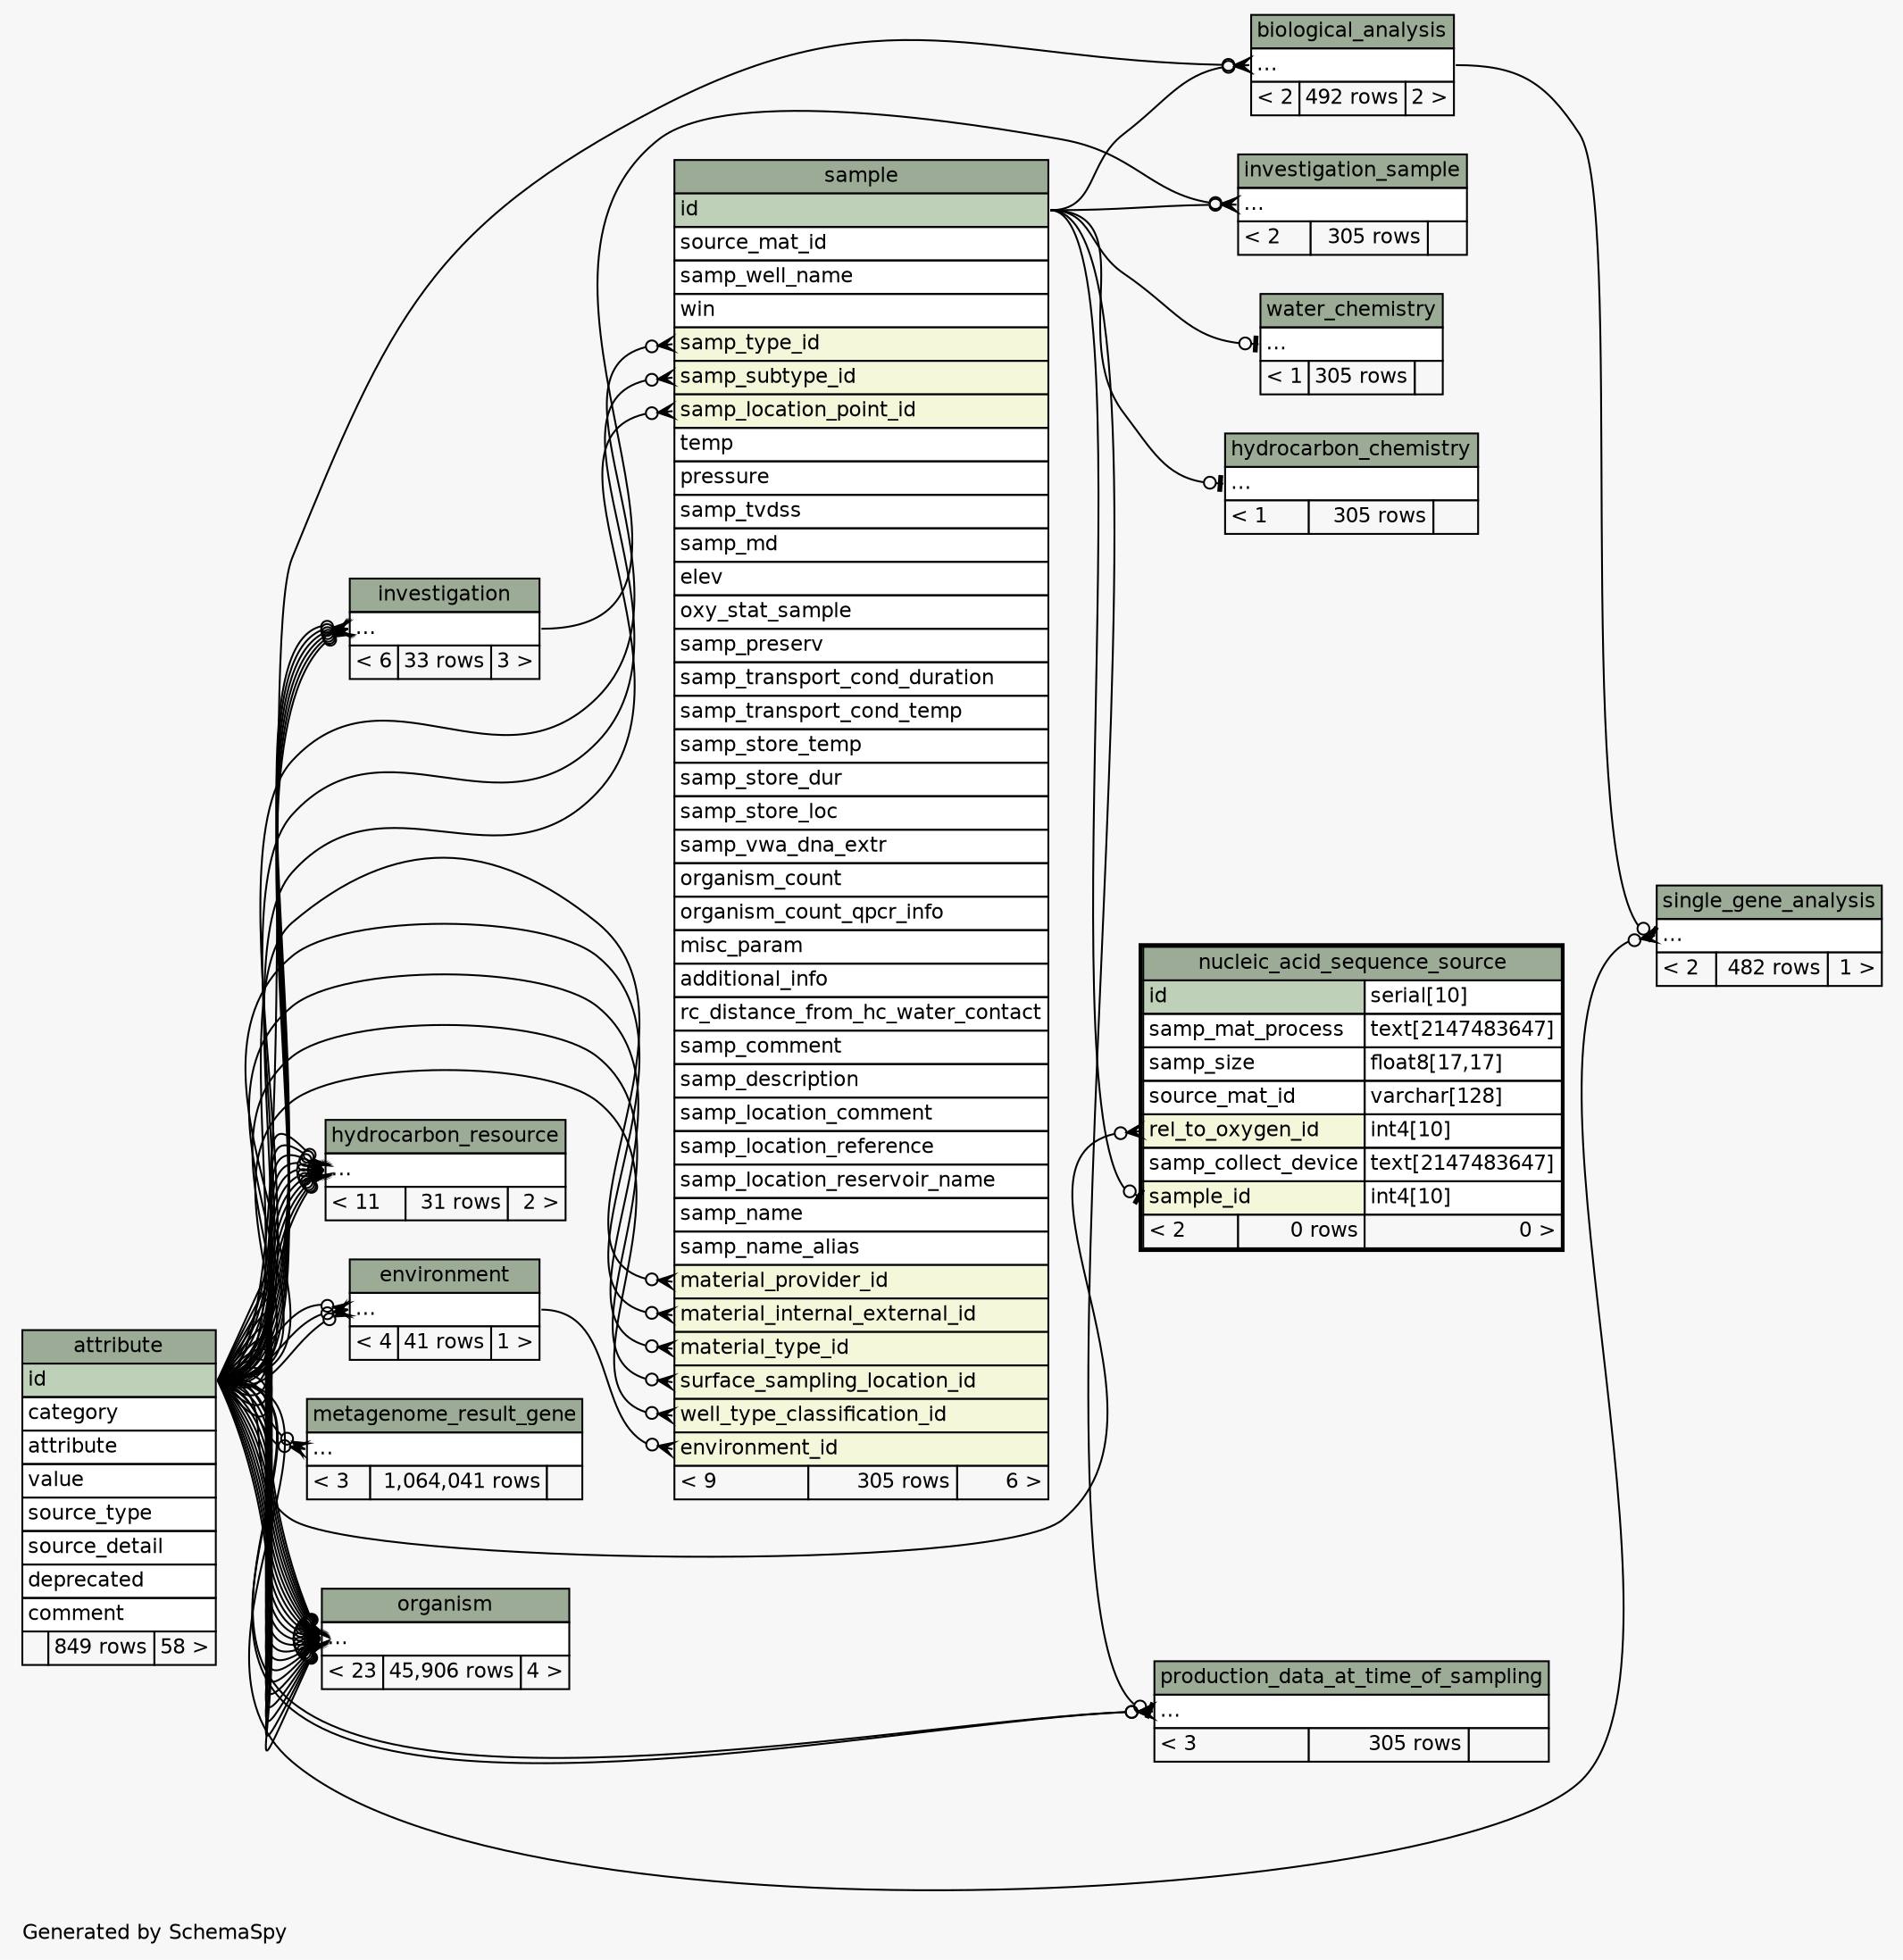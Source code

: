 // dot 2.38.0 on Windows 7 6.1
// SchemaSpy rev 590
digraph "twoDegreesRelationshipsDiagram" {
  graph [
    rankdir="RL"
    bgcolor="#f7f7f7"
    label="\nGenerated by SchemaSpy"
    labeljust="l"
    nodesep="0.18"
    ranksep="0.46"
    fontname="Helvetica"
    fontsize="11"
  ];
  node [
    fontname="Helvetica"
    fontsize="11"
    shape="plaintext"
  ];
  edge [
    arrowsize="0.8"
  ];
  "biological_analysis":"elipses":w -> "sample":"id":e [arrowhead=none dir=back arrowtail=crowodot];
  "biological_analysis":"elipses":w -> "attribute":"id":e [arrowhead=none dir=back arrowtail=crowodot];
  "environment":"elipses":w -> "attribute":"id":e [arrowhead=none dir=back arrowtail=crowodot];
  "environment":"elipses":w -> "attribute":"id":e [arrowhead=none dir=back arrowtail=crowodot];
  "environment":"elipses":w -> "attribute":"id":e [arrowhead=none dir=back arrowtail=crowodot];
  "hydrocarbon_chemistry":"elipses":w -> "sample":"id":e [arrowhead=none dir=back arrowtail=teeodot];
  "hydrocarbon_resource":"elipses":w -> "attribute":"id":e [arrowhead=none dir=back arrowtail=crowodot];
  "hydrocarbon_resource":"elipses":w -> "attribute":"id":e [arrowhead=none dir=back arrowtail=crowodot];
  "hydrocarbon_resource":"elipses":w -> "attribute":"id":e [arrowhead=none dir=back arrowtail=crowodot];
  "hydrocarbon_resource":"elipses":w -> "attribute":"id":e [arrowhead=none dir=back arrowtail=crowodot];
  "hydrocarbon_resource":"elipses":w -> "attribute":"id":e [arrowhead=none dir=back arrowtail=crowodot];
  "hydrocarbon_resource":"elipses":w -> "attribute":"id":e [arrowhead=none dir=back arrowtail=crowodot];
  "hydrocarbon_resource":"elipses":w -> "attribute":"id":e [arrowhead=none dir=back arrowtail=crowodot];
  "hydrocarbon_resource":"elipses":w -> "attribute":"id":e [arrowhead=none dir=back arrowtail=crowodot];
  "hydrocarbon_resource":"elipses":w -> "attribute":"id":e [arrowhead=none dir=back arrowtail=crowodot];
  "hydrocarbon_resource":"elipses":w -> "attribute":"id":e [arrowhead=none dir=back arrowtail=crowodot];
  "hydrocarbon_resource":"elipses":w -> "attribute":"id":e [arrowhead=none dir=back arrowtail=crowodot];
  "investigation":"elipses":w -> "attribute":"id":e [arrowhead=none dir=back arrowtail=crowodot];
  "investigation":"elipses":w -> "attribute":"id":e [arrowhead=none dir=back arrowtail=crowodot];
  "investigation":"elipses":w -> "attribute":"id":e [arrowhead=none dir=back arrowtail=crowodot];
  "investigation":"elipses":w -> "attribute":"id":e [arrowhead=none dir=back arrowtail=crowodot];
  "investigation":"elipses":w -> "attribute":"id":e [arrowhead=none dir=back arrowtail=crowodot];
  "investigation":"elipses":w -> "attribute":"id":e [arrowhead=none dir=back arrowtail=crowodot];
  "investigation_sample":"elipses":w -> "investigation":"elipses":e [arrowhead=none dir=back arrowtail=crowodot];
  "investigation_sample":"elipses":w -> "sample":"id":e [arrowhead=none dir=back arrowtail=crowodot];
  "metagenome_result_gene":"elipses":w -> "attribute":"id":e [arrowhead=none dir=back arrowtail=crowodot];
  "metagenome_result_gene":"elipses":w -> "attribute":"id":e [arrowhead=none dir=back arrowtail=crowodot];
  "nucleic_acid_sequence_source":"rel_to_oxygen_id":w -> "attribute":"id":e [arrowhead=none dir=back arrowtail=crowodot];
  "nucleic_acid_sequence_source":"sample_id":w -> "sample":"id":e [arrowhead=none dir=back arrowtail=teeodot];
  "organism":"elipses":w -> "attribute":"id":e [arrowhead=none dir=back arrowtail=crowodot];
  "organism":"elipses":w -> "attribute":"id":e [arrowhead=none dir=back arrowtail=crowodot];
  "organism":"elipses":w -> "attribute":"id":e [arrowhead=none dir=back arrowtail=crowodot];
  "organism":"elipses":w -> "attribute":"id":e [arrowhead=none dir=back arrowtail=crowodot];
  "organism":"elipses":w -> "attribute":"id":e [arrowhead=none dir=back arrowtail=crowodot];
  "organism":"elipses":w -> "attribute":"id":e [arrowhead=none dir=back arrowtail=crowodot];
  "organism":"elipses":w -> "attribute":"id":e [arrowhead=none dir=back arrowtail=crowodot];
  "organism":"elipses":w -> "attribute":"id":e [arrowhead=none dir=back arrowtail=crowodot];
  "organism":"elipses":w -> "attribute":"id":e [arrowhead=none dir=back arrowtail=crowodot];
  "organism":"elipses":w -> "attribute":"id":e [arrowhead=none dir=back arrowtail=crowodot];
  "organism":"elipses":w -> "attribute":"id":e [arrowhead=none dir=back arrowtail=crowodot];
  "organism":"elipses":w -> "attribute":"id":e [arrowhead=none dir=back arrowtail=crowodot];
  "organism":"elipses":w -> "attribute":"id":e [arrowhead=none dir=back arrowtail=crowodot];
  "organism":"elipses":w -> "attribute":"id":e [arrowhead=none dir=back arrowtail=crowodot];
  "organism":"elipses":w -> "attribute":"id":e [arrowhead=none dir=back arrowtail=crowodot];
  "organism":"elipses":w -> "attribute":"id":e [arrowhead=none dir=back arrowtail=crowodot];
  "organism":"elipses":w -> "attribute":"id":e [arrowhead=none dir=back arrowtail=crowodot];
  "organism":"elipses":w -> "attribute":"id":e [arrowhead=none dir=back arrowtail=crowodot];
  "organism":"elipses":w -> "attribute":"id":e [arrowhead=none dir=back arrowtail=crowodot];
  "organism":"elipses":w -> "attribute":"id":e [arrowhead=none dir=back arrowtail=crowodot];
  "organism":"elipses":w -> "attribute":"id":e [arrowhead=none dir=back arrowtail=crowodot];
  "organism":"elipses":w -> "attribute":"id":e [arrowhead=none dir=back arrowtail=crowodot];
  "organism":"elipses":w -> "attribute":"id":e [arrowhead=none dir=back arrowtail=crowodot];
  "production_data_at_time_of_sampling":"elipses":w -> "attribute":"id":e [arrowhead=none dir=back arrowtail=crowodot];
  "production_data_at_time_of_sampling":"elipses":w -> "attribute":"id":e [arrowhead=none dir=back arrowtail=crowodot];
  "production_data_at_time_of_sampling":"elipses":w -> "sample":"id":e [arrowhead=none dir=back arrowtail=teeodot];
  "sample":"environment_id":w -> "environment":"elipses":e [arrowhead=none dir=back arrowtail=crowodot];
  "sample":"material_internal_external_id":w -> "attribute":"id":e [arrowhead=none dir=back arrowtail=crowodot];
  "sample":"material_provider_id":w -> "attribute":"id":e [arrowhead=none dir=back arrowtail=crowodot];
  "sample":"material_type_id":w -> "attribute":"id":e [arrowhead=none dir=back arrowtail=crowodot];
  "sample":"samp_location_point_id":w -> "attribute":"id":e [arrowhead=none dir=back arrowtail=crowodot];
  "sample":"samp_subtype_id":w -> "attribute":"id":e [arrowhead=none dir=back arrowtail=crowodot];
  "sample":"samp_type_id":w -> "attribute":"id":e [arrowhead=none dir=back arrowtail=crowodot];
  "sample":"surface_sampling_location_id":w -> "attribute":"id":e [arrowhead=none dir=back arrowtail=crowodot];
  "sample":"well_type_classification_id":w -> "attribute":"id":e [arrowhead=none dir=back arrowtail=crowodot];
  "single_gene_analysis":"elipses":w -> "biological_analysis":"elipses":e [arrowhead=none dir=back arrowtail=teeodot];
  "single_gene_analysis":"elipses":w -> "attribute":"id":e [arrowhead=none dir=back arrowtail=crowodot];
  "water_chemistry":"elipses":w -> "sample":"id":e [arrowhead=none dir=back arrowtail=teeodot];
  "attribute" [
    label=<
    <TABLE BORDER="0" CELLBORDER="1" CELLSPACING="0" BGCOLOR="#ffffff">
      <TR><TD COLSPAN="3" BGCOLOR="#9bab96" ALIGN="CENTER">attribute</TD></TR>
      <TR><TD PORT="id" COLSPAN="3" BGCOLOR="#bed1b8" ALIGN="LEFT">id</TD></TR>
      <TR><TD PORT="category" COLSPAN="3" ALIGN="LEFT">category</TD></TR>
      <TR><TD PORT="attribute" COLSPAN="3" ALIGN="LEFT">attribute</TD></TR>
      <TR><TD PORT="value" COLSPAN="3" ALIGN="LEFT">value</TD></TR>
      <TR><TD PORT="source_type" COLSPAN="3" ALIGN="LEFT">source_type</TD></TR>
      <TR><TD PORT="source_detail" COLSPAN="3" ALIGN="LEFT">source_detail</TD></TR>
      <TR><TD PORT="deprecated" COLSPAN="3" ALIGN="LEFT">deprecated</TD></TR>
      <TR><TD PORT="comment" COLSPAN="3" ALIGN="LEFT">comment</TD></TR>
      <TR><TD ALIGN="LEFT" BGCOLOR="#f7f7f7">  </TD><TD ALIGN="RIGHT" BGCOLOR="#f7f7f7">849 rows</TD><TD ALIGN="RIGHT" BGCOLOR="#f7f7f7">58 &gt;</TD></TR>
    </TABLE>>
    URL="attribute.html"
    tooltip="attribute"
  ];
  "biological_analysis" [
    label=<
    <TABLE BORDER="0" CELLBORDER="1" CELLSPACING="0" BGCOLOR="#ffffff">
      <TR><TD COLSPAN="3" BGCOLOR="#9bab96" ALIGN="CENTER">biological_analysis</TD></TR>
      <TR><TD PORT="elipses" COLSPAN="3" ALIGN="LEFT">...</TD></TR>
      <TR><TD ALIGN="LEFT" BGCOLOR="#f7f7f7">&lt; 2</TD><TD ALIGN="RIGHT" BGCOLOR="#f7f7f7">492 rows</TD><TD ALIGN="RIGHT" BGCOLOR="#f7f7f7">2 &gt;</TD></TR>
    </TABLE>>
    URL="biological_analysis.html"
    tooltip="biological_analysis"
  ];
  "environment" [
    label=<
    <TABLE BORDER="0" CELLBORDER="1" CELLSPACING="0" BGCOLOR="#ffffff">
      <TR><TD COLSPAN="3" BGCOLOR="#9bab96" ALIGN="CENTER">environment</TD></TR>
      <TR><TD PORT="elipses" COLSPAN="3" ALIGN="LEFT">...</TD></TR>
      <TR><TD ALIGN="LEFT" BGCOLOR="#f7f7f7">&lt; 4</TD><TD ALIGN="RIGHT" BGCOLOR="#f7f7f7">41 rows</TD><TD ALIGN="RIGHT" BGCOLOR="#f7f7f7">1 &gt;</TD></TR>
    </TABLE>>
    URL="environment.html"
    tooltip="environment"
  ];
  "hydrocarbon_chemistry" [
    label=<
    <TABLE BORDER="0" CELLBORDER="1" CELLSPACING="0" BGCOLOR="#ffffff">
      <TR><TD COLSPAN="3" BGCOLOR="#9bab96" ALIGN="CENTER">hydrocarbon_chemistry</TD></TR>
      <TR><TD PORT="elipses" COLSPAN="3" ALIGN="LEFT">...</TD></TR>
      <TR><TD ALIGN="LEFT" BGCOLOR="#f7f7f7">&lt; 1</TD><TD ALIGN="RIGHT" BGCOLOR="#f7f7f7">305 rows</TD><TD ALIGN="RIGHT" BGCOLOR="#f7f7f7">  </TD></TR>
    </TABLE>>
    URL="hydrocarbon_chemistry.html"
    tooltip="hydrocarbon_chemistry"
  ];
  "hydrocarbon_resource" [
    label=<
    <TABLE BORDER="0" CELLBORDER="1" CELLSPACING="0" BGCOLOR="#ffffff">
      <TR><TD COLSPAN="3" BGCOLOR="#9bab96" ALIGN="CENTER">hydrocarbon_resource</TD></TR>
      <TR><TD PORT="elipses" COLSPAN="3" ALIGN="LEFT">...</TD></TR>
      <TR><TD ALIGN="LEFT" BGCOLOR="#f7f7f7">&lt; 11</TD><TD ALIGN="RIGHT" BGCOLOR="#f7f7f7">31 rows</TD><TD ALIGN="RIGHT" BGCOLOR="#f7f7f7">2 &gt;</TD></TR>
    </TABLE>>
    URL="hydrocarbon_resource.html"
    tooltip="hydrocarbon_resource"
  ];
  "investigation" [
    label=<
    <TABLE BORDER="0" CELLBORDER="1" CELLSPACING="0" BGCOLOR="#ffffff">
      <TR><TD COLSPAN="3" BGCOLOR="#9bab96" ALIGN="CENTER">investigation</TD></TR>
      <TR><TD PORT="elipses" COLSPAN="3" ALIGN="LEFT">...</TD></TR>
      <TR><TD ALIGN="LEFT" BGCOLOR="#f7f7f7">&lt; 6</TD><TD ALIGN="RIGHT" BGCOLOR="#f7f7f7">33 rows</TD><TD ALIGN="RIGHT" BGCOLOR="#f7f7f7">3 &gt;</TD></TR>
    </TABLE>>
    URL="investigation.html"
    tooltip="investigation"
  ];
  "investigation_sample" [
    label=<
    <TABLE BORDER="0" CELLBORDER="1" CELLSPACING="0" BGCOLOR="#ffffff">
      <TR><TD COLSPAN="3" BGCOLOR="#9bab96" ALIGN="CENTER">investigation_sample</TD></TR>
      <TR><TD PORT="elipses" COLSPAN="3" ALIGN="LEFT">...</TD></TR>
      <TR><TD ALIGN="LEFT" BGCOLOR="#f7f7f7">&lt; 2</TD><TD ALIGN="RIGHT" BGCOLOR="#f7f7f7">305 rows</TD><TD ALIGN="RIGHT" BGCOLOR="#f7f7f7">  </TD></TR>
    </TABLE>>
    URL="investigation_sample.html"
    tooltip="investigation_sample"
  ];
  "metagenome_result_gene" [
    label=<
    <TABLE BORDER="0" CELLBORDER="1" CELLSPACING="0" BGCOLOR="#ffffff">
      <TR><TD COLSPAN="3" BGCOLOR="#9bab96" ALIGN="CENTER">metagenome_result_gene</TD></TR>
      <TR><TD PORT="elipses" COLSPAN="3" ALIGN="LEFT">...</TD></TR>
      <TR><TD ALIGN="LEFT" BGCOLOR="#f7f7f7">&lt; 3</TD><TD ALIGN="RIGHT" BGCOLOR="#f7f7f7">1,064,041 rows</TD><TD ALIGN="RIGHT" BGCOLOR="#f7f7f7">  </TD></TR>
    </TABLE>>
    URL="metagenome_result_gene.html"
    tooltip="metagenome_result_gene"
  ];
  "nucleic_acid_sequence_source" [
    label=<
    <TABLE BORDER="2" CELLBORDER="1" CELLSPACING="0" BGCOLOR="#ffffff">
      <TR><TD COLSPAN="3" BGCOLOR="#9bab96" ALIGN="CENTER">nucleic_acid_sequence_source</TD></TR>
      <TR><TD PORT="id" COLSPAN="2" BGCOLOR="#bed1b8" ALIGN="LEFT">id</TD><TD PORT="id.type" ALIGN="LEFT">serial[10]</TD></TR>
      <TR><TD PORT="samp_mat_process" COLSPAN="2" ALIGN="LEFT">samp_mat_process</TD><TD PORT="samp_mat_process.type" ALIGN="LEFT">text[2147483647]</TD></TR>
      <TR><TD PORT="samp_size" COLSPAN="2" ALIGN="LEFT">samp_size</TD><TD PORT="samp_size.type" ALIGN="LEFT">float8[17,17]</TD></TR>
      <TR><TD PORT="source_mat_id" COLSPAN="2" ALIGN="LEFT">source_mat_id</TD><TD PORT="source_mat_id.type" ALIGN="LEFT">varchar[128]</TD></TR>
      <TR><TD PORT="rel_to_oxygen_id" COLSPAN="2" BGCOLOR="#f4f7da" ALIGN="LEFT">rel_to_oxygen_id</TD><TD PORT="rel_to_oxygen_id.type" ALIGN="LEFT">int4[10]</TD></TR>
      <TR><TD PORT="samp_collect_device" COLSPAN="2" ALIGN="LEFT">samp_collect_device</TD><TD PORT="samp_collect_device.type" ALIGN="LEFT">text[2147483647]</TD></TR>
      <TR><TD PORT="sample_id" COLSPAN="2" BGCOLOR="#f4f7da" ALIGN="LEFT">sample_id</TD><TD PORT="sample_id.type" ALIGN="LEFT">int4[10]</TD></TR>
      <TR><TD ALIGN="LEFT" BGCOLOR="#f7f7f7">&lt; 2</TD><TD ALIGN="RIGHT" BGCOLOR="#f7f7f7">0 rows</TD><TD ALIGN="RIGHT" BGCOLOR="#f7f7f7">0 &gt;</TD></TR>
    </TABLE>>
    URL="nucleic_acid_sequence_source.html"
    tooltip="nucleic_acid_sequence_source"
  ];
  "organism" [
    label=<
    <TABLE BORDER="0" CELLBORDER="1" CELLSPACING="0" BGCOLOR="#ffffff">
      <TR><TD COLSPAN="3" BGCOLOR="#9bab96" ALIGN="CENTER">organism</TD></TR>
      <TR><TD PORT="elipses" COLSPAN="3" ALIGN="LEFT">...</TD></TR>
      <TR><TD ALIGN="LEFT" BGCOLOR="#f7f7f7">&lt; 23</TD><TD ALIGN="RIGHT" BGCOLOR="#f7f7f7">45,906 rows</TD><TD ALIGN="RIGHT" BGCOLOR="#f7f7f7">4 &gt;</TD></TR>
    </TABLE>>
    URL="organism.html"
    tooltip="organism"
  ];
  "production_data_at_time_of_sampling" [
    label=<
    <TABLE BORDER="0" CELLBORDER="1" CELLSPACING="0" BGCOLOR="#ffffff">
      <TR><TD COLSPAN="3" BGCOLOR="#9bab96" ALIGN="CENTER">production_data_at_time_of_sampling</TD></TR>
      <TR><TD PORT="elipses" COLSPAN="3" ALIGN="LEFT">...</TD></TR>
      <TR><TD ALIGN="LEFT" BGCOLOR="#f7f7f7">&lt; 3</TD><TD ALIGN="RIGHT" BGCOLOR="#f7f7f7">305 rows</TD><TD ALIGN="RIGHT" BGCOLOR="#f7f7f7">  </TD></TR>
    </TABLE>>
    URL="production_data_at_time_of_sampling.html"
    tooltip="production_data_at_time_of_sampling"
  ];
  "sample" [
    label=<
    <TABLE BORDER="0" CELLBORDER="1" CELLSPACING="0" BGCOLOR="#ffffff">
      <TR><TD COLSPAN="3" BGCOLOR="#9bab96" ALIGN="CENTER">sample</TD></TR>
      <TR><TD PORT="id" COLSPAN="3" BGCOLOR="#bed1b8" ALIGN="LEFT">id</TD></TR>
      <TR><TD PORT="source_mat_id" COLSPAN="3" ALIGN="LEFT">source_mat_id</TD></TR>
      <TR><TD PORT="samp_well_name" COLSPAN="3" ALIGN="LEFT">samp_well_name</TD></TR>
      <TR><TD PORT="win" COLSPAN="3" ALIGN="LEFT">win</TD></TR>
      <TR><TD PORT="samp_type_id" COLSPAN="3" BGCOLOR="#f4f7da" ALIGN="LEFT">samp_type_id</TD></TR>
      <TR><TD PORT="samp_subtype_id" COLSPAN="3" BGCOLOR="#f4f7da" ALIGN="LEFT">samp_subtype_id</TD></TR>
      <TR><TD PORT="samp_location_point_id" COLSPAN="3" BGCOLOR="#f4f7da" ALIGN="LEFT">samp_location_point_id</TD></TR>
      <TR><TD PORT="temp" COLSPAN="3" ALIGN="LEFT">temp</TD></TR>
      <TR><TD PORT="pressure" COLSPAN="3" ALIGN="LEFT">pressure</TD></TR>
      <TR><TD PORT="samp_tvdss" COLSPAN="3" ALIGN="LEFT">samp_tvdss</TD></TR>
      <TR><TD PORT="samp_md" COLSPAN="3" ALIGN="LEFT">samp_md</TD></TR>
      <TR><TD PORT="elev" COLSPAN="3" ALIGN="LEFT">elev</TD></TR>
      <TR><TD PORT="oxy_stat_sample" COLSPAN="3" ALIGN="LEFT">oxy_stat_sample</TD></TR>
      <TR><TD PORT="samp_preserv" COLSPAN="3" ALIGN="LEFT">samp_preserv</TD></TR>
      <TR><TD PORT="samp_transport_cond_duration" COLSPAN="3" ALIGN="LEFT">samp_transport_cond_duration</TD></TR>
      <TR><TD PORT="samp_transport_cond_temp" COLSPAN="3" ALIGN="LEFT">samp_transport_cond_temp</TD></TR>
      <TR><TD PORT="samp_store_temp" COLSPAN="3" ALIGN="LEFT">samp_store_temp</TD></TR>
      <TR><TD PORT="samp_store_dur" COLSPAN="3" ALIGN="LEFT">samp_store_dur</TD></TR>
      <TR><TD PORT="samp_store_loc" COLSPAN="3" ALIGN="LEFT">samp_store_loc</TD></TR>
      <TR><TD PORT="samp_vwa_dna_extr" COLSPAN="3" ALIGN="LEFT">samp_vwa_dna_extr</TD></TR>
      <TR><TD PORT="organism_count" COLSPAN="3" ALIGN="LEFT">organism_count</TD></TR>
      <TR><TD PORT="organism_count_qpcr_info" COLSPAN="3" ALIGN="LEFT">organism_count_qpcr_info</TD></TR>
      <TR><TD PORT="misc_param" COLSPAN="3" ALIGN="LEFT">misc_param</TD></TR>
      <TR><TD PORT="additional_info" COLSPAN="3" ALIGN="LEFT">additional_info</TD></TR>
      <TR><TD PORT="rc_distance_from_hc_water_contact" COLSPAN="3" ALIGN="LEFT">rc_distance_from_hc_water_contact</TD></TR>
      <TR><TD PORT="samp_comment" COLSPAN="3" ALIGN="LEFT">samp_comment</TD></TR>
      <TR><TD PORT="samp_description" COLSPAN="3" ALIGN="LEFT">samp_description</TD></TR>
      <TR><TD PORT="samp_location_comment" COLSPAN="3" ALIGN="LEFT">samp_location_comment</TD></TR>
      <TR><TD PORT="samp_location_reference" COLSPAN="3" ALIGN="LEFT">samp_location_reference</TD></TR>
      <TR><TD PORT="samp_location_reservoir_name" COLSPAN="3" ALIGN="LEFT">samp_location_reservoir_name</TD></TR>
      <TR><TD PORT="samp_name" COLSPAN="3" ALIGN="LEFT">samp_name</TD></TR>
      <TR><TD PORT="samp_name_alias" COLSPAN="3" ALIGN="LEFT">samp_name_alias</TD></TR>
      <TR><TD PORT="material_provider_id" COLSPAN="3" BGCOLOR="#f4f7da" ALIGN="LEFT">material_provider_id</TD></TR>
      <TR><TD PORT="material_internal_external_id" COLSPAN="3" BGCOLOR="#f4f7da" ALIGN="LEFT">material_internal_external_id</TD></TR>
      <TR><TD PORT="material_type_id" COLSPAN="3" BGCOLOR="#f4f7da" ALIGN="LEFT">material_type_id</TD></TR>
      <TR><TD PORT="surface_sampling_location_id" COLSPAN="3" BGCOLOR="#f4f7da" ALIGN="LEFT">surface_sampling_location_id</TD></TR>
      <TR><TD PORT="well_type_classification_id" COLSPAN="3" BGCOLOR="#f4f7da" ALIGN="LEFT">well_type_classification_id</TD></TR>
      <TR><TD PORT="environment_id" COLSPAN="3" BGCOLOR="#f4f7da" ALIGN="LEFT">environment_id</TD></TR>
      <TR><TD ALIGN="LEFT" BGCOLOR="#f7f7f7">&lt; 9</TD><TD ALIGN="RIGHT" BGCOLOR="#f7f7f7">305 rows</TD><TD ALIGN="RIGHT" BGCOLOR="#f7f7f7">6 &gt;</TD></TR>
    </TABLE>>
    URL="sample.html"
    tooltip="sample"
  ];
  "single_gene_analysis" [
    label=<
    <TABLE BORDER="0" CELLBORDER="1" CELLSPACING="0" BGCOLOR="#ffffff">
      <TR><TD COLSPAN="3" BGCOLOR="#9bab96" ALIGN="CENTER">single_gene_analysis</TD></TR>
      <TR><TD PORT="elipses" COLSPAN="3" ALIGN="LEFT">...</TD></TR>
      <TR><TD ALIGN="LEFT" BGCOLOR="#f7f7f7">&lt; 2</TD><TD ALIGN="RIGHT" BGCOLOR="#f7f7f7">482 rows</TD><TD ALIGN="RIGHT" BGCOLOR="#f7f7f7">1 &gt;</TD></TR>
    </TABLE>>
    URL="single_gene_analysis.html"
    tooltip="single_gene_analysis"
  ];
  "water_chemistry" [
    label=<
    <TABLE BORDER="0" CELLBORDER="1" CELLSPACING="0" BGCOLOR="#ffffff">
      <TR><TD COLSPAN="3" BGCOLOR="#9bab96" ALIGN="CENTER">water_chemistry</TD></TR>
      <TR><TD PORT="elipses" COLSPAN="3" ALIGN="LEFT">...</TD></TR>
      <TR><TD ALIGN="LEFT" BGCOLOR="#f7f7f7">&lt; 1</TD><TD ALIGN="RIGHT" BGCOLOR="#f7f7f7">305 rows</TD><TD ALIGN="RIGHT" BGCOLOR="#f7f7f7">  </TD></TR>
    </TABLE>>
    URL="water_chemistry.html"
    tooltip="water_chemistry"
  ];
}
